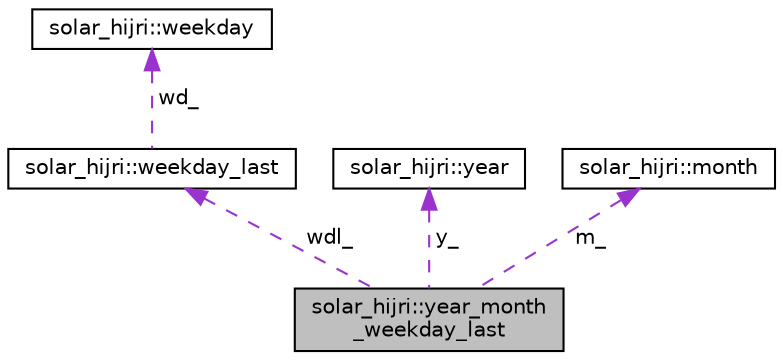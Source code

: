 digraph "solar_hijri::year_month_weekday_last"
{
 // LATEX_PDF_SIZE
  edge [fontname="Helvetica",fontsize="10",labelfontname="Helvetica",labelfontsize="10"];
  node [fontname="Helvetica",fontsize="10",shape=record];
  Node1 [label="solar_hijri::year_month\l_weekday_last",height=0.2,width=0.4,color="black", fillcolor="grey75", style="filled", fontcolor="black",tooltip=" "];
  Node2 -> Node1 [dir="back",color="darkorchid3",fontsize="10",style="dashed",label=" wdl_" ,fontname="Helvetica"];
  Node2 [label="solar_hijri::weekday_last",height=0.2,width=0.4,color="black", fillcolor="white", style="filled",URL="$classsolar__hijri_1_1weekday__last.html",tooltip=" "];
  Node3 -> Node2 [dir="back",color="darkorchid3",fontsize="10",style="dashed",label=" wd_" ,fontname="Helvetica"];
  Node3 [label="solar_hijri::weekday",height=0.2,width=0.4,color="black", fillcolor="white", style="filled",URL="$classsolar__hijri_1_1weekday.html",tooltip=" "];
  Node4 -> Node1 [dir="back",color="darkorchid3",fontsize="10",style="dashed",label=" y_" ,fontname="Helvetica"];
  Node4 [label="solar_hijri::year",height=0.2,width=0.4,color="black", fillcolor="white", style="filled",URL="$classsolar__hijri_1_1year.html",tooltip=" "];
  Node5 -> Node1 [dir="back",color="darkorchid3",fontsize="10",style="dashed",label=" m_" ,fontname="Helvetica"];
  Node5 [label="solar_hijri::month",height=0.2,width=0.4,color="black", fillcolor="white", style="filled",URL="$classsolar__hijri_1_1month.html",tooltip=" "];
}
